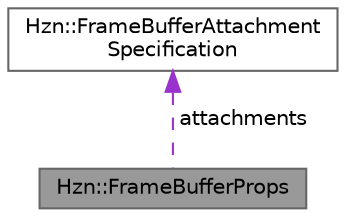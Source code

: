 digraph "Hzn::FrameBufferProps"
{
 // LATEX_PDF_SIZE
  bgcolor="transparent";
  edge [fontname=Helvetica,fontsize=10,labelfontname=Helvetica,labelfontsize=10];
  node [fontname=Helvetica,fontsize=10,shape=box,height=0.2,width=0.4];
  Node1 [label="Hzn::FrameBufferProps",height=0.2,width=0.4,color="gray40", fillcolor="grey60", style="filled", fontcolor="black",tooltip="Create a FrameBufferProperties object which holds the properties required to create a frame buffer."];
  Node2 -> Node1 [dir="back",color="darkorchid3",style="dashed",label=" attachments" ];
  Node2 [label="Hzn::FrameBufferAttachment\lSpecification",height=0.2,width=0.4,color="gray40", fillcolor="white", style="filled",URL="$struct_hzn_1_1_frame_buffer_attachment_specification.html",tooltip=" "];
}
